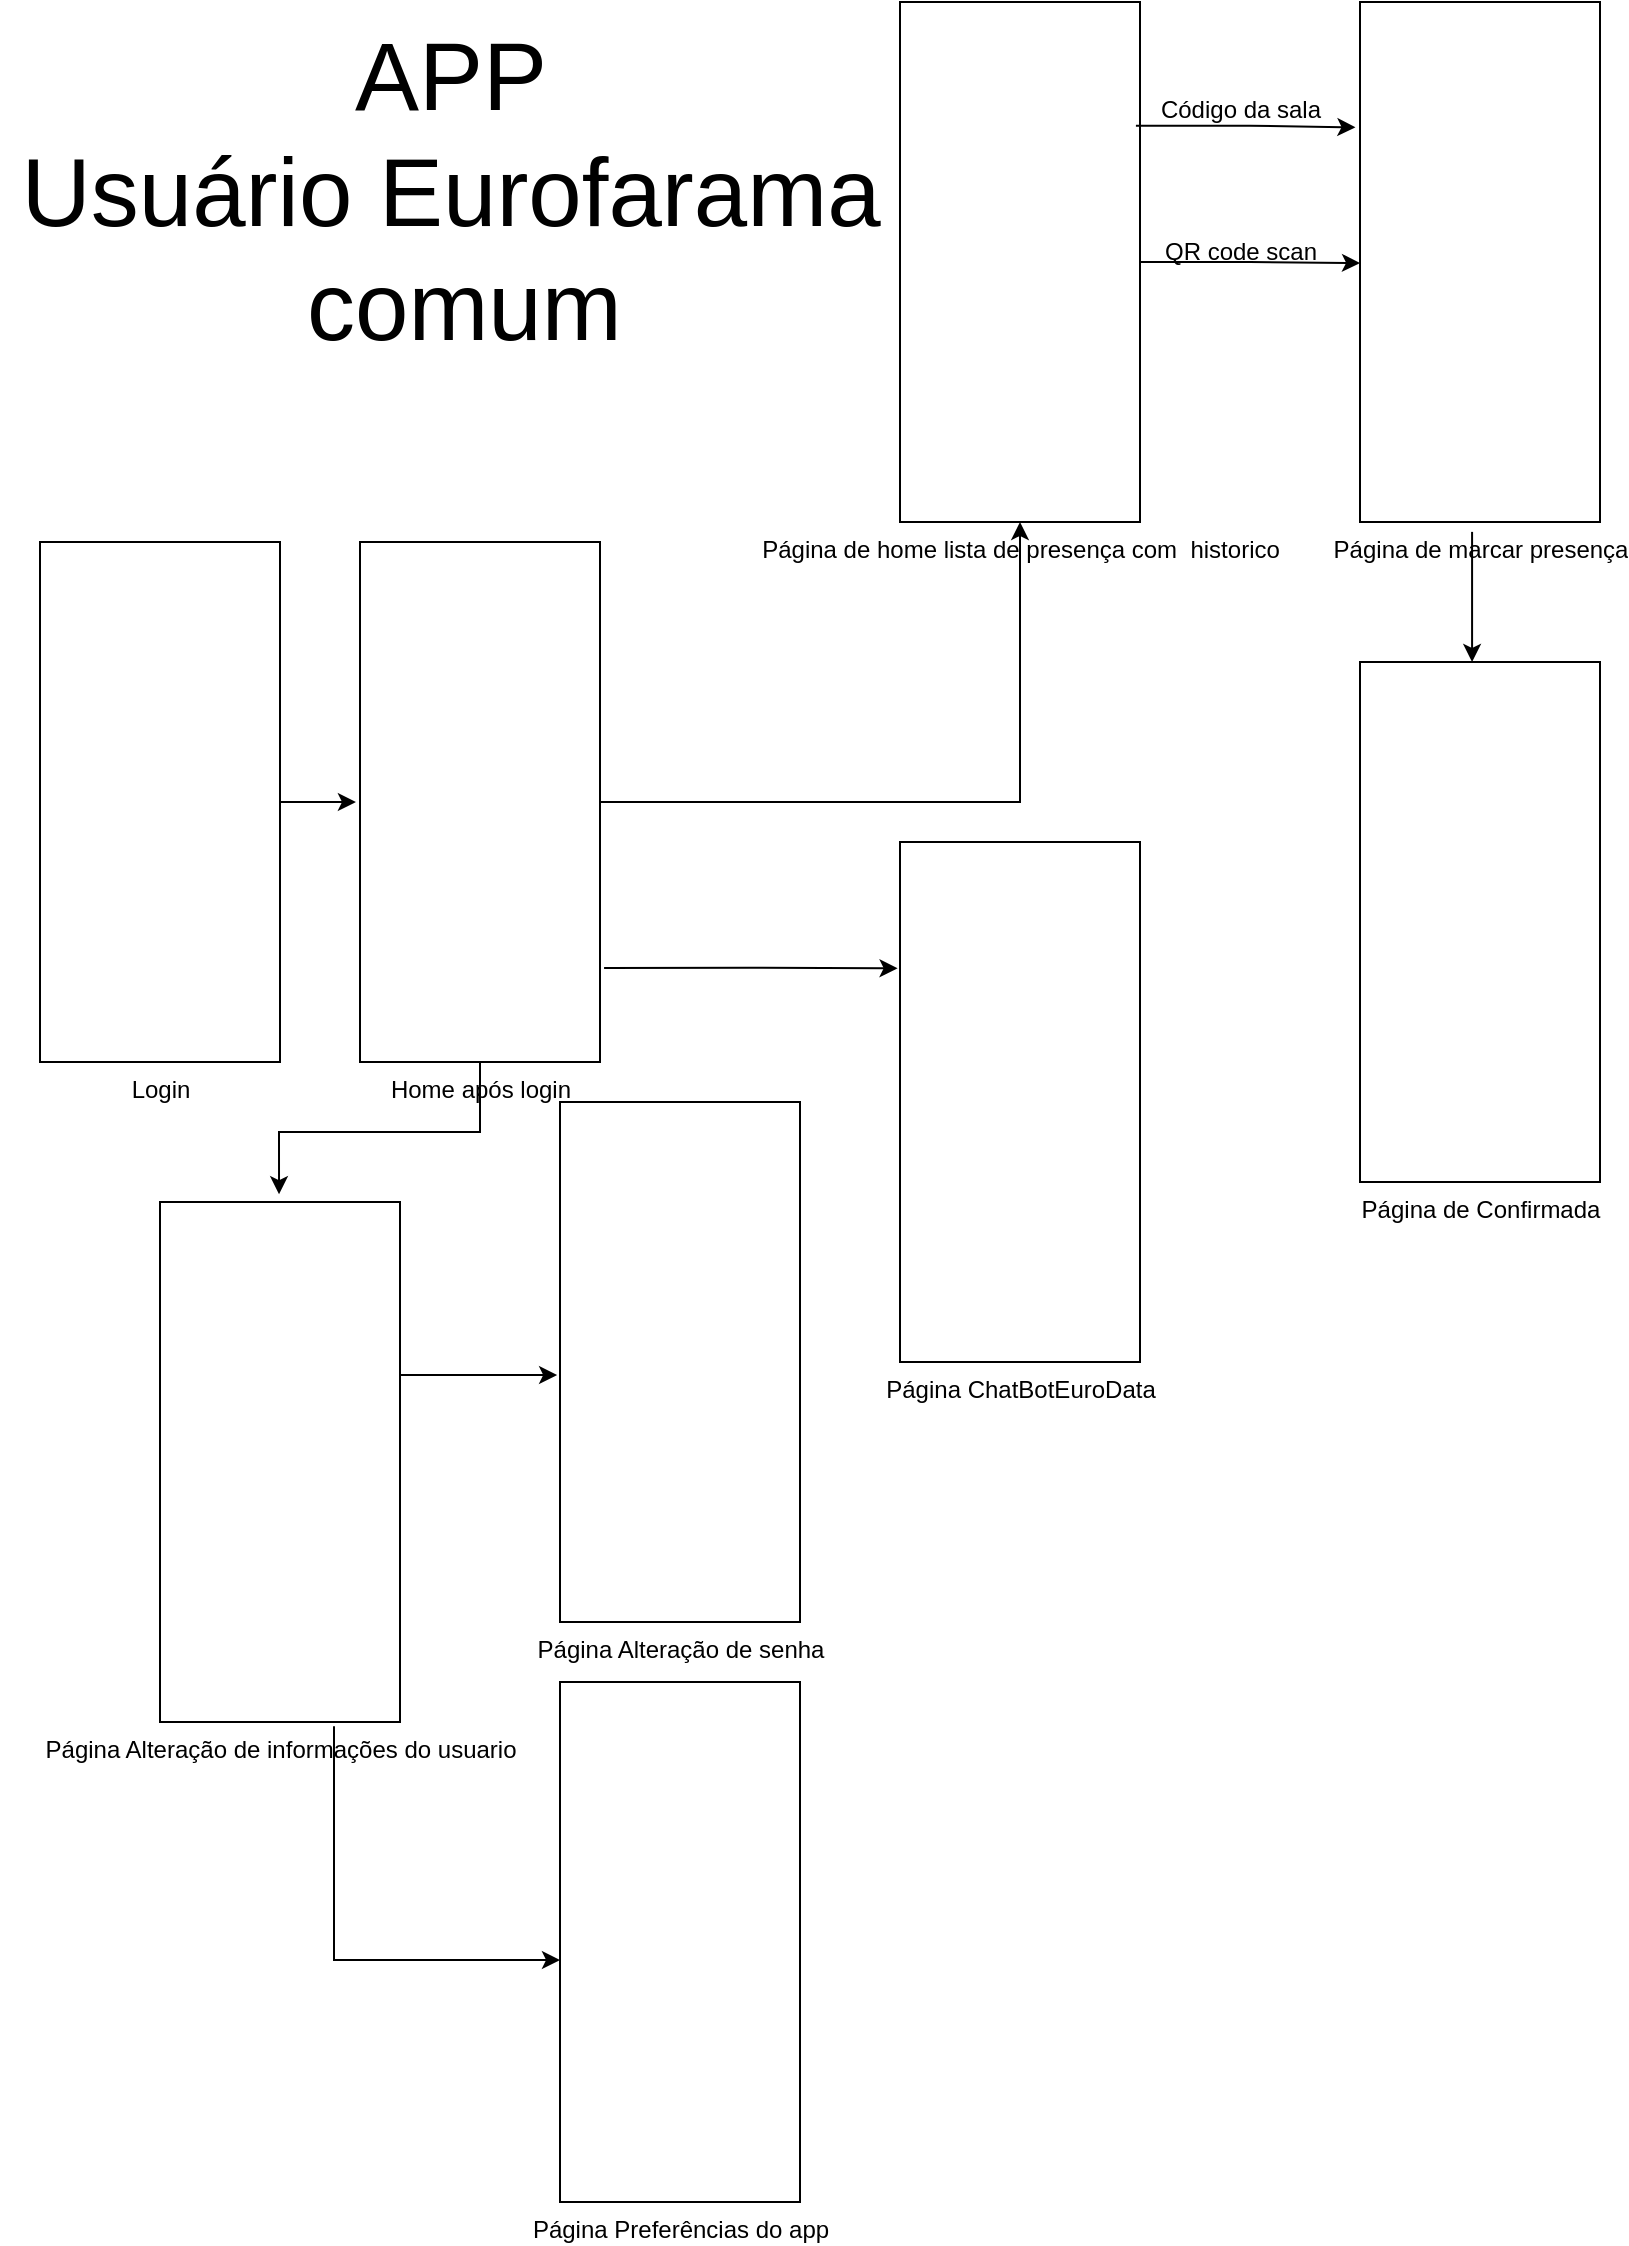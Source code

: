 <mxfile version="24.0.4" type="device">
  <diagram name="Página-1" id="r4GVxxchFWbB2l8E2sAq">
    <mxGraphModel dx="1434" dy="836" grid="1" gridSize="10" guides="1" tooltips="1" connect="1" arrows="1" fold="1" page="1" pageScale="1" pageWidth="827" pageHeight="1169" math="0" shadow="0">
      <root>
        <mxCell id="0" />
        <mxCell id="1" parent="0" />
        <mxCell id="hL7pSaCEQYWKdNEANjCm-2" value="Login" style="verticalLabelPosition=bottom;verticalAlign=top;html=1;shape=mxgraph.basic.rect;fillColor2=none;strokeWidth=1;size=20;indent=5;" parent="1" vertex="1">
          <mxGeometry x="20" y="310" width="120" height="260" as="geometry" />
        </mxCell>
        <mxCell id="hL7pSaCEQYWKdNEANjCm-9" style="edgeStyle=orthogonalEdgeStyle;rounded=0;orthogonalLoop=1;jettySize=auto;html=1;" parent="1" source="hL7pSaCEQYWKdNEANjCm-3" target="hL7pSaCEQYWKdNEANjCm-4" edge="1">
          <mxGeometry relative="1" as="geometry" />
        </mxCell>
        <mxCell id="hL7pSaCEQYWKdNEANjCm-3" value="Home após login" style="verticalLabelPosition=bottom;verticalAlign=top;html=1;shape=mxgraph.basic.rect;fillColor2=none;strokeWidth=1;size=20;indent=5;" parent="1" vertex="1">
          <mxGeometry x="180" y="310" width="120" height="260" as="geometry" />
        </mxCell>
        <mxCell id="hL7pSaCEQYWKdNEANjCm-4" value="Página de home lista de presença com&amp;nbsp; historico" style="verticalLabelPosition=bottom;verticalAlign=top;html=1;shape=mxgraph.basic.rect;fillColor2=none;strokeWidth=1;size=20;indent=5;" parent="1" vertex="1">
          <mxGeometry x="450" y="40" width="120" height="260" as="geometry" />
        </mxCell>
        <mxCell id="hL7pSaCEQYWKdNEANjCm-5" style="edgeStyle=orthogonalEdgeStyle;rounded=0;orthogonalLoop=1;jettySize=auto;html=1;entryX=-0.017;entryY=0.5;entryDx=0;entryDy=0;entryPerimeter=0;" parent="1" source="hL7pSaCEQYWKdNEANjCm-2" target="hL7pSaCEQYWKdNEANjCm-3" edge="1">
          <mxGeometry relative="1" as="geometry" />
        </mxCell>
        <mxCell id="hL7pSaCEQYWKdNEANjCm-6" value="Página ChatBotEuroData" style="verticalLabelPosition=bottom;verticalAlign=top;html=1;shape=mxgraph.basic.rect;fillColor2=none;strokeWidth=1;size=20;indent=5;" parent="1" vertex="1">
          <mxGeometry x="450" y="460" width="120" height="260" as="geometry" />
        </mxCell>
        <mxCell id="hL7pSaCEQYWKdNEANjCm-13" value="Página de marcar presença" style="verticalLabelPosition=bottom;verticalAlign=top;html=1;shape=mxgraph.basic.rect;fillColor2=none;strokeWidth=1;size=20;indent=5;" parent="1" vertex="1">
          <mxGeometry x="680" y="40" width="120" height="260" as="geometry" />
        </mxCell>
        <mxCell id="hL7pSaCEQYWKdNEANjCm-14" style="edgeStyle=orthogonalEdgeStyle;rounded=0;orthogonalLoop=1;jettySize=auto;html=1;exitX=0.983;exitY=0.238;exitDx=0;exitDy=0;exitPerimeter=0;entryX=-0.019;entryY=0.241;entryDx=0;entryDy=0;entryPerimeter=0;" parent="1" source="hL7pSaCEQYWKdNEANjCm-4" target="hL7pSaCEQYWKdNEANjCm-13" edge="1">
          <mxGeometry relative="1" as="geometry">
            <mxPoint x="760" y="102" as="targetPoint" />
          </mxGeometry>
        </mxCell>
        <mxCell id="hL7pSaCEQYWKdNEANjCm-15" style="edgeStyle=orthogonalEdgeStyle;rounded=0;orthogonalLoop=1;jettySize=auto;html=1;entryX=0;entryY=0.502;entryDx=0;entryDy=0;entryPerimeter=0;" parent="1" source="hL7pSaCEQYWKdNEANjCm-4" target="hL7pSaCEQYWKdNEANjCm-13" edge="1">
          <mxGeometry relative="1" as="geometry" />
        </mxCell>
        <mxCell id="hL7pSaCEQYWKdNEANjCm-16" value="QR code scan" style="text;html=1;align=center;verticalAlign=middle;resizable=0;points=[];autosize=1;strokeColor=none;fillColor=none;" parent="1" vertex="1">
          <mxGeometry x="570" y="150" width="100" height="30" as="geometry" />
        </mxCell>
        <mxCell id="hL7pSaCEQYWKdNEANjCm-17" value="Código da sala" style="text;html=1;align=center;verticalAlign=middle;resizable=0;points=[];autosize=1;strokeColor=none;fillColor=none;" parent="1" vertex="1">
          <mxGeometry x="570" y="79" width="100" height="30" as="geometry" />
        </mxCell>
        <mxCell id="hL7pSaCEQYWKdNEANjCm-19" style="edgeStyle=orthogonalEdgeStyle;rounded=0;orthogonalLoop=1;jettySize=auto;html=1;entryX=-0.01;entryY=0.243;entryDx=0;entryDy=0;entryPerimeter=0;exitX=1.017;exitY=0.819;exitDx=0;exitDy=0;exitPerimeter=0;" parent="1" source="hL7pSaCEQYWKdNEANjCm-3" target="hL7pSaCEQYWKdNEANjCm-6" edge="1">
          <mxGeometry relative="1" as="geometry">
            <mxPoint x="346.04" y="510" as="sourcePoint" />
            <mxPoint x="470.0" y="727.94" as="targetPoint" />
          </mxGeometry>
        </mxCell>
        <mxCell id="hL7pSaCEQYWKdNEANjCm-21" value="Página Alteração de informações do usuario" style="verticalLabelPosition=bottom;verticalAlign=top;html=1;shape=mxgraph.basic.rect;fillColor2=none;strokeWidth=1;size=20;indent=5;" parent="1" vertex="1">
          <mxGeometry x="80" y="640" width="120" height="260" as="geometry" />
        </mxCell>
        <mxCell id="hL7pSaCEQYWKdNEANjCm-22" style="edgeStyle=orthogonalEdgeStyle;rounded=0;orthogonalLoop=1;jettySize=auto;html=1;entryX=0.496;entryY=-0.015;entryDx=0;entryDy=0;entryPerimeter=0;" parent="1" source="hL7pSaCEQYWKdNEANjCm-3" target="hL7pSaCEQYWKdNEANjCm-21" edge="1">
          <mxGeometry relative="1" as="geometry" />
        </mxCell>
        <mxCell id="hL7pSaCEQYWKdNEANjCm-24" style="edgeStyle=orthogonalEdgeStyle;rounded=0;orthogonalLoop=1;jettySize=auto;html=1;entryX=0.467;entryY=0;entryDx=0;entryDy=0;entryPerimeter=0;exitX=0.467;exitY=1.019;exitDx=0;exitDy=0;exitPerimeter=0;" parent="1" source="hL7pSaCEQYWKdNEANjCm-13" target="hL7pSaCEQYWKdNEANjCm-25" edge="1">
          <mxGeometry relative="1" as="geometry">
            <mxPoint x="998.92" y="220.64" as="targetPoint" />
          </mxGeometry>
        </mxCell>
        <mxCell id="hL7pSaCEQYWKdNEANjCm-25" value="Página de Confirmada" style="verticalLabelPosition=bottom;verticalAlign=top;html=1;shape=mxgraph.basic.rect;fillColor2=none;strokeWidth=1;size=20;indent=5;" parent="1" vertex="1">
          <mxGeometry x="680" y="370" width="120" height="260" as="geometry" />
        </mxCell>
        <mxCell id="hL7pSaCEQYWKdNEANjCm-29" value="Página Alteração de senha" style="verticalLabelPosition=bottom;verticalAlign=top;html=1;shape=mxgraph.basic.rect;fillColor2=none;strokeWidth=1;size=20;indent=5;" parent="1" vertex="1">
          <mxGeometry x="280" y="590" width="120" height="260" as="geometry" />
        </mxCell>
        <mxCell id="hL7pSaCEQYWKdNEANjCm-30" style="edgeStyle=orthogonalEdgeStyle;rounded=0;orthogonalLoop=1;jettySize=auto;html=1;entryX=-0.012;entryY=0.525;entryDx=0;entryDy=0;entryPerimeter=0;" parent="1" source="hL7pSaCEQYWKdNEANjCm-21" target="hL7pSaCEQYWKdNEANjCm-29" edge="1">
          <mxGeometry relative="1" as="geometry">
            <Array as="points">
              <mxPoint x="240" y="727" />
            </Array>
          </mxGeometry>
        </mxCell>
        <mxCell id="hL7pSaCEQYWKdNEANjCm-31" value="Página Preferências do app" style="verticalLabelPosition=bottom;verticalAlign=top;html=1;shape=mxgraph.basic.rect;fillColor2=none;strokeWidth=1;size=20;indent=5;" parent="1" vertex="1">
          <mxGeometry x="280" y="880" width="120" height="260" as="geometry" />
        </mxCell>
        <mxCell id="hL7pSaCEQYWKdNEANjCm-32" style="edgeStyle=orthogonalEdgeStyle;rounded=0;orthogonalLoop=1;jettySize=auto;html=1;exitX=0.725;exitY=1.008;exitDx=0;exitDy=0;exitPerimeter=0;" parent="1" source="hL7pSaCEQYWKdNEANjCm-21" target="hL7pSaCEQYWKdNEANjCm-31" edge="1">
          <mxGeometry relative="1" as="geometry">
            <Array as="points">
              <mxPoint x="167" y="1019" />
            </Array>
          </mxGeometry>
        </mxCell>
        <mxCell id="hL7pSaCEQYWKdNEANjCm-33" value="&lt;font style=&quot;font-size: 48px;&quot;&gt;APP&lt;br&gt;Usuário Eurofarama&lt;/font&gt;&lt;div&gt;&lt;font style=&quot;font-size: 48px;&quot;&gt;&amp;nbsp;comum&lt;/font&gt;&lt;/div&gt;" style="text;html=1;align=center;verticalAlign=middle;resizable=0;points=[];autosize=1;strokeColor=none;fillColor=none;" parent="1" vertex="1">
          <mxGeometry y="40" width="450" height="190" as="geometry" />
        </mxCell>
      </root>
    </mxGraphModel>
  </diagram>
</mxfile>
